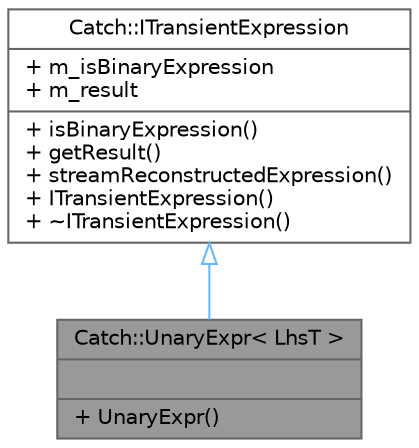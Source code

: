 digraph "Catch::UnaryExpr&lt; LhsT &gt;"
{
 // LATEX_PDF_SIZE
  bgcolor="transparent";
  edge [fontname=Helvetica,fontsize=10,labelfontname=Helvetica,labelfontsize=10];
  node [fontname=Helvetica,fontsize=10,shape=box,height=0.2,width=0.4];
  Node1 [shape=record,label="{Catch::UnaryExpr\< LhsT \>\n||+ UnaryExpr()\l}",height=0.2,width=0.4,color="gray40", fillcolor="grey60", style="filled", fontcolor="black",tooltip=" "];
  Node2 -> Node1 [dir="back",color="steelblue1",style="solid",arrowtail="onormal"];
  Node2 [shape=record,label="{Catch::ITransientExpression\n|+ m_isBinaryExpression\l+ m_result\l|+ isBinaryExpression()\l+ getResult()\l+ streamReconstructedExpression()\l+ ITransientExpression()\l+ ~ITransientExpression()\l}",height=0.2,width=0.4,color="gray40", fillcolor="white", style="filled",URL="$struct_catch_1_1_i_transient_expression.html",tooltip=" "];
}
